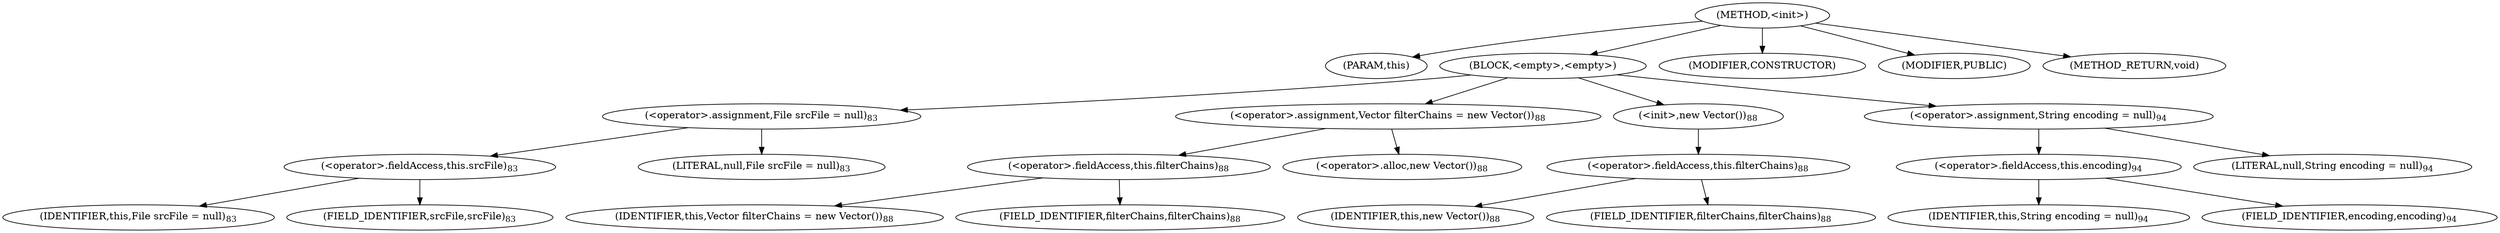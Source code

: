 digraph "&lt;init&gt;" {  
"311" [label = <(METHOD,&lt;init&gt;)> ]
"312" [label = <(PARAM,this)> ]
"313" [label = <(BLOCK,&lt;empty&gt;,&lt;empty&gt;)> ]
"314" [label = <(&lt;operator&gt;.assignment,File srcFile = null)<SUB>83</SUB>> ]
"315" [label = <(&lt;operator&gt;.fieldAccess,this.srcFile)<SUB>83</SUB>> ]
"316" [label = <(IDENTIFIER,this,File srcFile = null)<SUB>83</SUB>> ]
"317" [label = <(FIELD_IDENTIFIER,srcFile,srcFile)<SUB>83</SUB>> ]
"318" [label = <(LITERAL,null,File srcFile = null)<SUB>83</SUB>> ]
"319" [label = <(&lt;operator&gt;.assignment,Vector filterChains = new Vector())<SUB>88</SUB>> ]
"320" [label = <(&lt;operator&gt;.fieldAccess,this.filterChains)<SUB>88</SUB>> ]
"321" [label = <(IDENTIFIER,this,Vector filterChains = new Vector())<SUB>88</SUB>> ]
"322" [label = <(FIELD_IDENTIFIER,filterChains,filterChains)<SUB>88</SUB>> ]
"323" [label = <(&lt;operator&gt;.alloc,new Vector())<SUB>88</SUB>> ]
"324" [label = <(&lt;init&gt;,new Vector())<SUB>88</SUB>> ]
"325" [label = <(&lt;operator&gt;.fieldAccess,this.filterChains)<SUB>88</SUB>> ]
"326" [label = <(IDENTIFIER,this,new Vector())<SUB>88</SUB>> ]
"327" [label = <(FIELD_IDENTIFIER,filterChains,filterChains)<SUB>88</SUB>> ]
"328" [label = <(&lt;operator&gt;.assignment,String encoding = null)<SUB>94</SUB>> ]
"329" [label = <(&lt;operator&gt;.fieldAccess,this.encoding)<SUB>94</SUB>> ]
"330" [label = <(IDENTIFIER,this,String encoding = null)<SUB>94</SUB>> ]
"331" [label = <(FIELD_IDENTIFIER,encoding,encoding)<SUB>94</SUB>> ]
"332" [label = <(LITERAL,null,String encoding = null)<SUB>94</SUB>> ]
"333" [label = <(MODIFIER,CONSTRUCTOR)> ]
"334" [label = <(MODIFIER,PUBLIC)> ]
"335" [label = <(METHOD_RETURN,void)> ]
  "311" -> "312" 
  "311" -> "313" 
  "311" -> "333" 
  "311" -> "334" 
  "311" -> "335" 
  "313" -> "314" 
  "313" -> "319" 
  "313" -> "324" 
  "313" -> "328" 
  "314" -> "315" 
  "314" -> "318" 
  "315" -> "316" 
  "315" -> "317" 
  "319" -> "320" 
  "319" -> "323" 
  "320" -> "321" 
  "320" -> "322" 
  "324" -> "325" 
  "325" -> "326" 
  "325" -> "327" 
  "328" -> "329" 
  "328" -> "332" 
  "329" -> "330" 
  "329" -> "331" 
}
